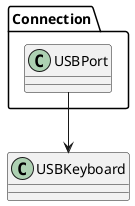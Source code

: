 @startuml
package Connection {
  class USBPort
}
class USBKeyboard

  USBPort --> USBKeyboard
@enduml
